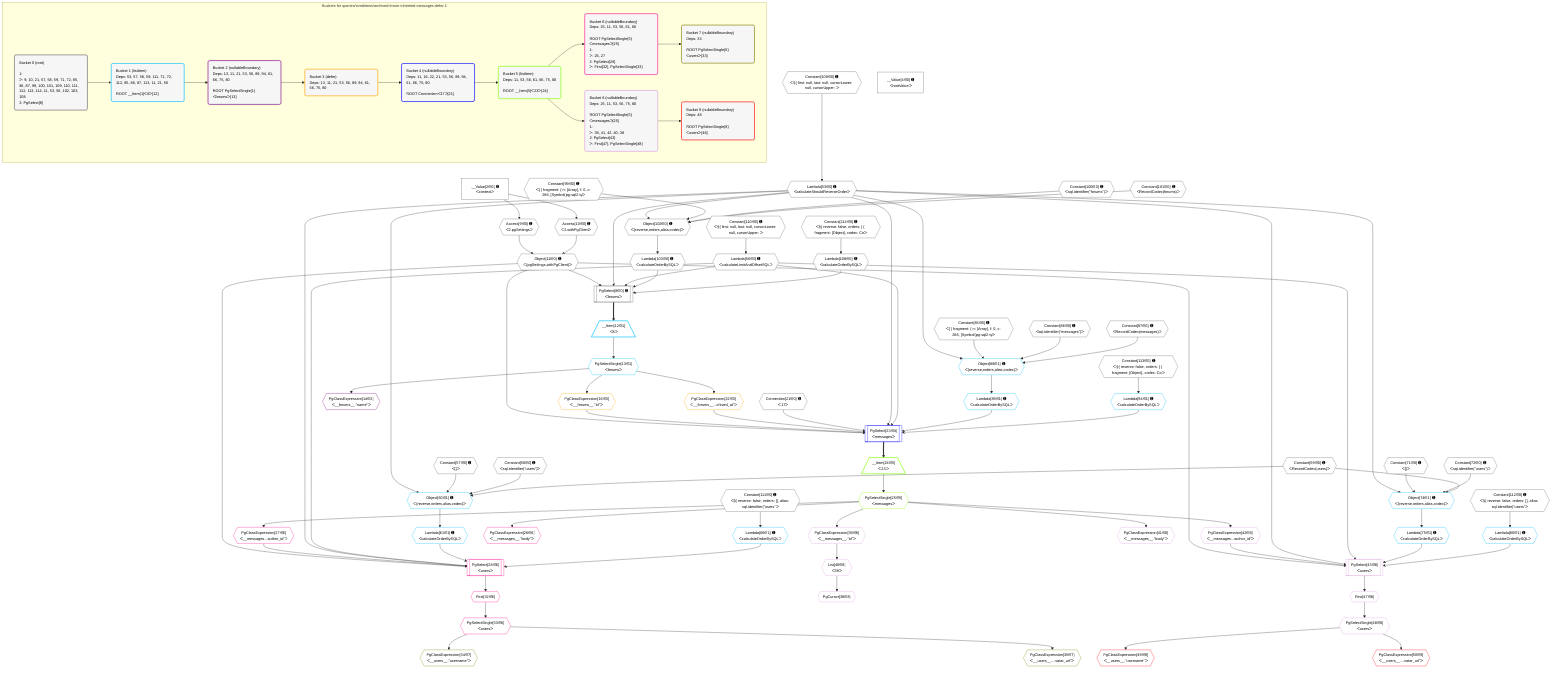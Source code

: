 %%{init: {'themeVariables': { 'fontSize': '12px'}}}%%
graph TD
    classDef path fill:#eee,stroke:#000,color:#000
    classDef plan fill:#fff,stroke-width:1px,color:#000
    classDef itemplan fill:#fff,stroke-width:2px,color:#000
    classDef unbatchedplan fill:#dff,stroke-width:1px,color:#000
    classDef sideeffectplan fill:#fcc,stroke-width:2px,color:#000
    classDef bucket fill:#f6f6f6,color:#000,stroke-width:2px,text-align:left


    %% plan dependencies
    PgSelect8[["PgSelect[8∈0] ➊<br />ᐸforumsᐳ"]]:::plan
    Object11{{"Object[11∈0] ➊<br />ᐸ{pgSettings,withPgClient}ᐳ"}}:::plan
    Lambda53{{"Lambda[53∈0] ➊<br />ᐸcalculateShouldReverseOrderᐳ"}}:::plan
    Lambda56{{"Lambda[56∈0] ➊<br />ᐸcalculateLimitAndOffsetSQLᐳ"}}:::plan
    Lambda103{{"Lambda[103∈0] ➊<br />ᐸcalculateOrderBySQLᐳ"}}:::plan
    Lambda108{{"Lambda[108∈0] ➊<br />ᐸcalculateOrderBySQLᐳ"}}:::plan
    Object11 & Lambda53 & Lambda56 & Lambda103 & Lambda108 --> PgSelect8
    Object102{{"Object[102∈0] ➊<br />ᐸ{reverse,orders,alias,codec}ᐳ"}}:::plan
    Constant99{{"Constant[99∈0] ➊<br />ᐸ[ { fragment: { n: [Array], f: 0, c: 266, [Symbol(pg-sql2-tyᐳ"}}:::plan
    Constant100{{"Constant[100∈0] ➊<br />ᐸsql.identifier(”forums”)ᐳ"}}:::plan
    Constant101{{"Constant[101∈0] ➊<br />ᐸRecordCodec(forums)ᐳ"}}:::plan
    Lambda53 & Constant99 & Constant100 & Constant101 --> Object102
    Access9{{"Access[9∈0] ➊<br />ᐸ2.pgSettingsᐳ"}}:::plan
    Access10{{"Access[10∈0] ➊<br />ᐸ2.withPgClientᐳ"}}:::plan
    Access9 & Access10 --> Object11
    __Value2["__Value[2∈0] ➊<br />ᐸcontextᐳ"]:::plan
    __Value2 --> Access9
    __Value2 --> Access10
    Constant109{{"Constant[109∈0] ➊<br />ᐸ§{ first: null, last: null, cursorLower: null, cursorUpper: ᐳ"}}:::plan
    Constant109 --> Lambda53
    Constant110{{"Constant[110∈0] ➊<br />ᐸ§{ first: null, last: null, cursorLower: null, cursorUpper: ᐳ"}}:::plan
    Constant110 --> Lambda56
    Object102 --> Lambda103
    Constant114{{"Constant[114∈0] ➊<br />ᐸ§{ reverse: false, orders: [ { fragment: [Object], codec: Coᐳ"}}:::plan
    Constant114 --> Lambda108
    __Value4["__Value[4∈0] ➊<br />ᐸrootValueᐳ"]:::plan
    Connection21{{"Connection[21∈0] ➊<br />ᐸ17ᐳ"}}:::plan
    Constant57{{"Constant[57∈0] ➊<br />ᐸ[]ᐳ"}}:::plan
    Constant58{{"Constant[58∈0] ➊<br />ᐸsql.identifier(”users”)ᐳ"}}:::plan
    Constant59{{"Constant[59∈0] ➊<br />ᐸRecordCodec(users)ᐳ"}}:::plan
    Constant71{{"Constant[71∈0] ➊<br />ᐸ[]ᐳ"}}:::plan
    Constant72{{"Constant[72∈0] ➊<br />ᐸsql.identifier(”users”)ᐳ"}}:::plan
    Constant85{{"Constant[85∈0] ➊<br />ᐸ[ { fragment: { n: [Array], f: 0, c: 266, [Symbol(pg-sql2-tyᐳ"}}:::plan
    Constant86{{"Constant[86∈0] ➊<br />ᐸsql.identifier(”messages”)ᐳ"}}:::plan
    Constant87{{"Constant[87∈0] ➊<br />ᐸRecordCodec(messages)ᐳ"}}:::plan
    Constant111{{"Constant[111∈0] ➊<br />ᐸ§{ reverse: false, orders: [], alias: sql.identifier(”users”ᐳ"}}:::plan
    Constant112{{"Constant[112∈0] ➊<br />ᐸ§{ reverse: false, orders: [], alias: sql.identifier(”users”ᐳ"}}:::plan
    Constant113{{"Constant[113∈0] ➊<br />ᐸ§{ reverse: false, orders: [ { fragment: [Object], codec: Coᐳ"}}:::plan
    Object60{{"Object[60∈1] ➊<br />ᐸ{reverse,orders,alias,codec}ᐳ"}}:::plan
    Lambda53 & Constant57 & Constant58 & Constant59 --> Object60
    Object74{{"Object[74∈1] ➊<br />ᐸ{reverse,orders,alias,codec}ᐳ"}}:::plan
    Lambda53 & Constant71 & Constant72 & Constant59 --> Object74
    Object88{{"Object[88∈1] ➊<br />ᐸ{reverse,orders,alias,codec}ᐳ"}}:::plan
    Lambda53 & Constant85 & Constant86 & Constant87 --> Object88
    __Item12[/"__Item[12∈1]<br />ᐸ8ᐳ"\]:::itemplan
    PgSelect8 ==> __Item12
    PgSelectSingle13{{"PgSelectSingle[13∈1]<br />ᐸforumsᐳ"}}:::plan
    __Item12 --> PgSelectSingle13
    Lambda61{{"Lambda[61∈1] ➊<br />ᐸcalculateOrderBySQLᐳ"}}:::plan
    Object60 --> Lambda61
    Lambda66{{"Lambda[66∈1] ➊<br />ᐸcalculateOrderBySQLᐳ"}}:::plan
    Constant111 --> Lambda66
    Lambda75{{"Lambda[75∈1] ➊<br />ᐸcalculateOrderBySQLᐳ"}}:::plan
    Object74 --> Lambda75
    Lambda80{{"Lambda[80∈1] ➊<br />ᐸcalculateOrderBySQLᐳ"}}:::plan
    Constant112 --> Lambda80
    Lambda89{{"Lambda[89∈1] ➊<br />ᐸcalculateOrderBySQLᐳ"}}:::plan
    Object88 --> Lambda89
    Lambda94{{"Lambda[94∈1] ➊<br />ᐸcalculateOrderBySQLᐳ"}}:::plan
    Constant113 --> Lambda94
    PgClassExpression14{{"PgClassExpression[14∈2]<br />ᐸ__forums__.”name”ᐳ"}}:::plan
    PgSelectSingle13 --> PgClassExpression14
    PgClassExpression16{{"PgClassExpression[16∈3]<br />ᐸ__forums__.”id”ᐳ"}}:::plan
    PgSelectSingle13 --> PgClassExpression16
    PgClassExpression22{{"PgClassExpression[22∈3]<br />ᐸ__forums__...chived_at”ᐳ"}}:::plan
    PgSelectSingle13 --> PgClassExpression22
    PgSelect23[["PgSelect[23∈4]<br />ᐸmessagesᐳ"]]:::plan
    Object11 & PgClassExpression16 & PgClassExpression22 & Connection21 & Lambda53 & Lambda56 & Lambda89 & Lambda94 --> PgSelect23
    __Item24[/"__Item[24∈5]<br />ᐸ23ᐳ"\]:::itemplan
    PgSelect23 ==> __Item24
    PgSelectSingle25{{"PgSelectSingle[25∈5]<br />ᐸmessagesᐳ"}}:::plan
    __Item24 --> PgSelectSingle25
    PgSelect28[["PgSelect[28∈6]<br />ᐸusersᐳ"]]:::plan
    PgClassExpression27{{"PgClassExpression[27∈6]<br />ᐸ__messages...author_id”ᐳ"}}:::plan
    Object11 & PgClassExpression27 & Lambda53 & Lambda56 & Lambda61 & Lambda66 --> PgSelect28
    PgClassExpression26{{"PgClassExpression[26∈6]<br />ᐸ__messages__.”body”ᐳ"}}:::plan
    PgSelectSingle25 --> PgClassExpression26
    PgSelectSingle25 --> PgClassExpression27
    First32{{"First[32∈6]"}}:::plan
    PgSelect28 --> First32
    PgSelectSingle33{{"PgSelectSingle[33∈6]<br />ᐸusersᐳ"}}:::plan
    First32 --> PgSelectSingle33
    PgClassExpression34{{"PgClassExpression[34∈7]<br />ᐸ__users__.”username”ᐳ"}}:::plan
    PgSelectSingle33 --> PgClassExpression34
    PgClassExpression35{{"PgClassExpression[35∈7]<br />ᐸ__users__....vatar_url”ᐳ"}}:::plan
    PgSelectSingle33 --> PgClassExpression35
    PgSelect43[["PgSelect[43∈8]<br />ᐸusersᐳ"]]:::plan
    PgClassExpression42{{"PgClassExpression[42∈8]<br />ᐸ__messages...author_id”ᐳ"}}:::plan
    Object11 & PgClassExpression42 & Lambda53 & Lambda56 & Lambda75 & Lambda80 --> PgSelect43
    PgCursor38{{"PgCursor[38∈8]"}}:::plan
    List40{{"List[40∈8]<br />ᐸ39ᐳ"}}:::plan
    List40 --> PgCursor38
    PgClassExpression39{{"PgClassExpression[39∈8]<br />ᐸ__messages__.”id”ᐳ"}}:::plan
    PgSelectSingle25 --> PgClassExpression39
    PgClassExpression39 --> List40
    PgClassExpression41{{"PgClassExpression[41∈8]<br />ᐸ__messages__.”body”ᐳ"}}:::plan
    PgSelectSingle25 --> PgClassExpression41
    PgSelectSingle25 --> PgClassExpression42
    First47{{"First[47∈8]"}}:::plan
    PgSelect43 --> First47
    PgSelectSingle48{{"PgSelectSingle[48∈8]<br />ᐸusersᐳ"}}:::plan
    First47 --> PgSelectSingle48
    PgClassExpression49{{"PgClassExpression[49∈9]<br />ᐸ__users__.”username”ᐳ"}}:::plan
    PgSelectSingle48 --> PgClassExpression49
    PgClassExpression50{{"PgClassExpression[50∈9]<br />ᐸ__users__....vatar_url”ᐳ"}}:::plan
    PgSelectSingle48 --> PgClassExpression50

    %% define steps

    subgraph "Buckets for queries/conditions/archived-forum-inherited-messages.defer-1"
    Bucket0("Bucket 0 (root)<br /><br />1: <br />ᐳ: 9, 10, 21, 57, 58, 59, 71, 72, 85, 86, 87, 99, 100, 101, 109, 110, 111, 112, 113, 114, 11, 53, 56, 102, 103, 108<br />2: PgSelect[8]"):::bucket
    classDef bucket0 stroke:#696969
    class Bucket0,__Value2,__Value4,PgSelect8,Access9,Access10,Object11,Connection21,Lambda53,Lambda56,Constant57,Constant58,Constant59,Constant71,Constant72,Constant85,Constant86,Constant87,Constant99,Constant100,Constant101,Object102,Lambda103,Lambda108,Constant109,Constant110,Constant111,Constant112,Constant113,Constant114 bucket0
    Bucket1("Bucket 1 (listItem)<br />Deps: 53, 57, 58, 59, 111, 71, 72, 112, 85, 86, 87, 113, 11, 21, 56<br /><br />ROOT __Item{1}ᐸ8ᐳ[12]"):::bucket
    classDef bucket1 stroke:#00bfff
    class Bucket1,__Item12,PgSelectSingle13,Object60,Lambda61,Lambda66,Object74,Lambda75,Lambda80,Object88,Lambda89,Lambda94 bucket1
    Bucket2("Bucket 2 (nullableBoundary)<br />Deps: 13, 11, 21, 53, 56, 89, 94, 61, 66, 75, 80<br /><br />ROOT PgSelectSingle{1}ᐸforumsᐳ[13]"):::bucket
    classDef bucket2 stroke:#7f007f
    class Bucket2,PgClassExpression14 bucket2
    Bucket3("Bucket 3 (defer)<br />Deps: 13, 11, 21, 53, 56, 89, 94, 61, 66, 75, 80"):::bucket
    classDef bucket3 stroke:#ffa500
    class Bucket3,PgClassExpression16,PgClassExpression22 bucket3
    Bucket4("Bucket 4 (nullableBoundary)<br />Deps: 11, 16, 22, 21, 53, 56, 89, 94, 61, 66, 75, 80<br /><br />ROOT Connectionᐸ17ᐳ[21]"):::bucket
    classDef bucket4 stroke:#0000ff
    class Bucket4,PgSelect23 bucket4
    Bucket5("Bucket 5 (listItem)<br />Deps: 11, 53, 56, 61, 66, 75, 80<br /><br />ROOT __Item{5}ᐸ23ᐳ[24]"):::bucket
    classDef bucket5 stroke:#7fff00
    class Bucket5,__Item24,PgSelectSingle25 bucket5
    Bucket6("Bucket 6 (nullableBoundary)<br />Deps: 25, 11, 53, 56, 61, 66<br /><br />ROOT PgSelectSingle{5}ᐸmessagesᐳ[25]<br />1: <br />ᐳ: 26, 27<br />2: PgSelect[28]<br />ᐳ: First[32], PgSelectSingle[33]"):::bucket
    classDef bucket6 stroke:#ff1493
    class Bucket6,PgClassExpression26,PgClassExpression27,PgSelect28,First32,PgSelectSingle33 bucket6
    Bucket7("Bucket 7 (nullableBoundary)<br />Deps: 33<br /><br />ROOT PgSelectSingle{6}ᐸusersᐳ[33]"):::bucket
    classDef bucket7 stroke:#808000
    class Bucket7,PgClassExpression34,PgClassExpression35 bucket7
    Bucket8("Bucket 8 (nullableBoundary)<br />Deps: 25, 11, 53, 56, 75, 80<br /><br />ROOT PgSelectSingle{5}ᐸmessagesᐳ[25]<br />1: <br />ᐳ: 39, 41, 42, 40, 38<br />2: PgSelect[43]<br />ᐳ: First[47], PgSelectSingle[48]"):::bucket
    classDef bucket8 stroke:#dda0dd
    class Bucket8,PgCursor38,PgClassExpression39,List40,PgClassExpression41,PgClassExpression42,PgSelect43,First47,PgSelectSingle48 bucket8
    Bucket9("Bucket 9 (nullableBoundary)<br />Deps: 48<br /><br />ROOT PgSelectSingle{8}ᐸusersᐳ[48]"):::bucket
    classDef bucket9 stroke:#ff0000
    class Bucket9,PgClassExpression49,PgClassExpression50 bucket9
    Bucket0 --> Bucket1
    Bucket1 --> Bucket2
    Bucket2 --> Bucket3
    Bucket3 --> Bucket4
    Bucket4 --> Bucket5
    Bucket5 --> Bucket6 & Bucket8
    Bucket6 --> Bucket7
    Bucket8 --> Bucket9
    end